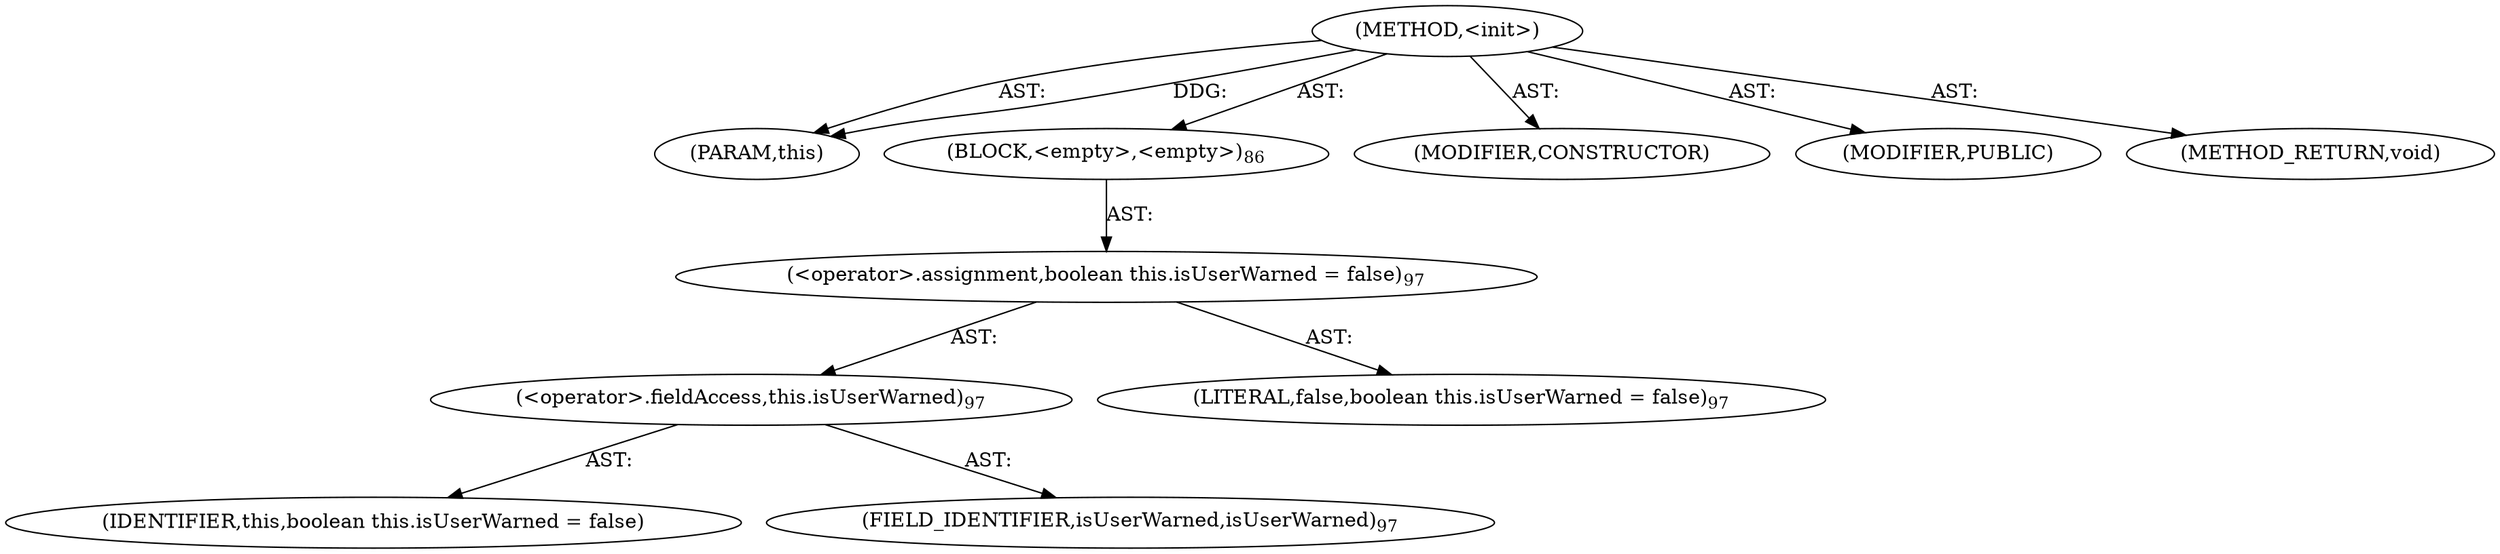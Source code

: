 digraph "&lt;init&gt;" {  
"111669149696" [label = <(METHOD,&lt;init&gt;)> ]
"115964117008" [label = <(PARAM,this)> ]
"25769803776" [label = <(BLOCK,&lt;empty&gt;,&lt;empty&gt;)<SUB>86</SUB>> ]
"30064771072" [label = <(&lt;operator&gt;.assignment,boolean this.isUserWarned = false)<SUB>97</SUB>> ]
"30064771073" [label = <(&lt;operator&gt;.fieldAccess,this.isUserWarned)<SUB>97</SUB>> ]
"68719476778" [label = <(IDENTIFIER,this,boolean this.isUserWarned = false)> ]
"55834574848" [label = <(FIELD_IDENTIFIER,isUserWarned,isUserWarned)<SUB>97</SUB>> ]
"90194313216" [label = <(LITERAL,false,boolean this.isUserWarned = false)<SUB>97</SUB>> ]
"133143986180" [label = <(MODIFIER,CONSTRUCTOR)> ]
"133143986181" [label = <(MODIFIER,PUBLIC)> ]
"128849018880" [label = <(METHOD_RETURN,void)> ]
  "111669149696" -> "115964117008"  [ label = "AST: "] 
  "111669149696" -> "25769803776"  [ label = "AST: "] 
  "111669149696" -> "133143986180"  [ label = "AST: "] 
  "111669149696" -> "133143986181"  [ label = "AST: "] 
  "111669149696" -> "128849018880"  [ label = "AST: "] 
  "25769803776" -> "30064771072"  [ label = "AST: "] 
  "30064771072" -> "30064771073"  [ label = "AST: "] 
  "30064771072" -> "90194313216"  [ label = "AST: "] 
  "30064771073" -> "68719476778"  [ label = "AST: "] 
  "30064771073" -> "55834574848"  [ label = "AST: "] 
  "111669149696" -> "115964117008"  [ label = "DDG: "] 
}
